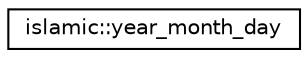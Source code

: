 digraph "Graphical Class Hierarchy"
{
 // LATEX_PDF_SIZE
  edge [fontname="Helvetica",fontsize="10",labelfontname="Helvetica",labelfontsize="10"];
  node [fontname="Helvetica",fontsize="10",shape=record];
  rankdir="LR";
  Node0 [label="islamic::year_month_day",height=0.2,width=0.4,color="black", fillcolor="white", style="filled",URL="$classislamic_1_1year__month__day.html",tooltip=" "];
}
